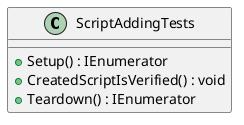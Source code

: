 @startuml
class ScriptAddingTests {
    + Setup() : IEnumerator
    + CreatedScriptIsVerified() : void
    + Teardown() : IEnumerator
}
@enduml
